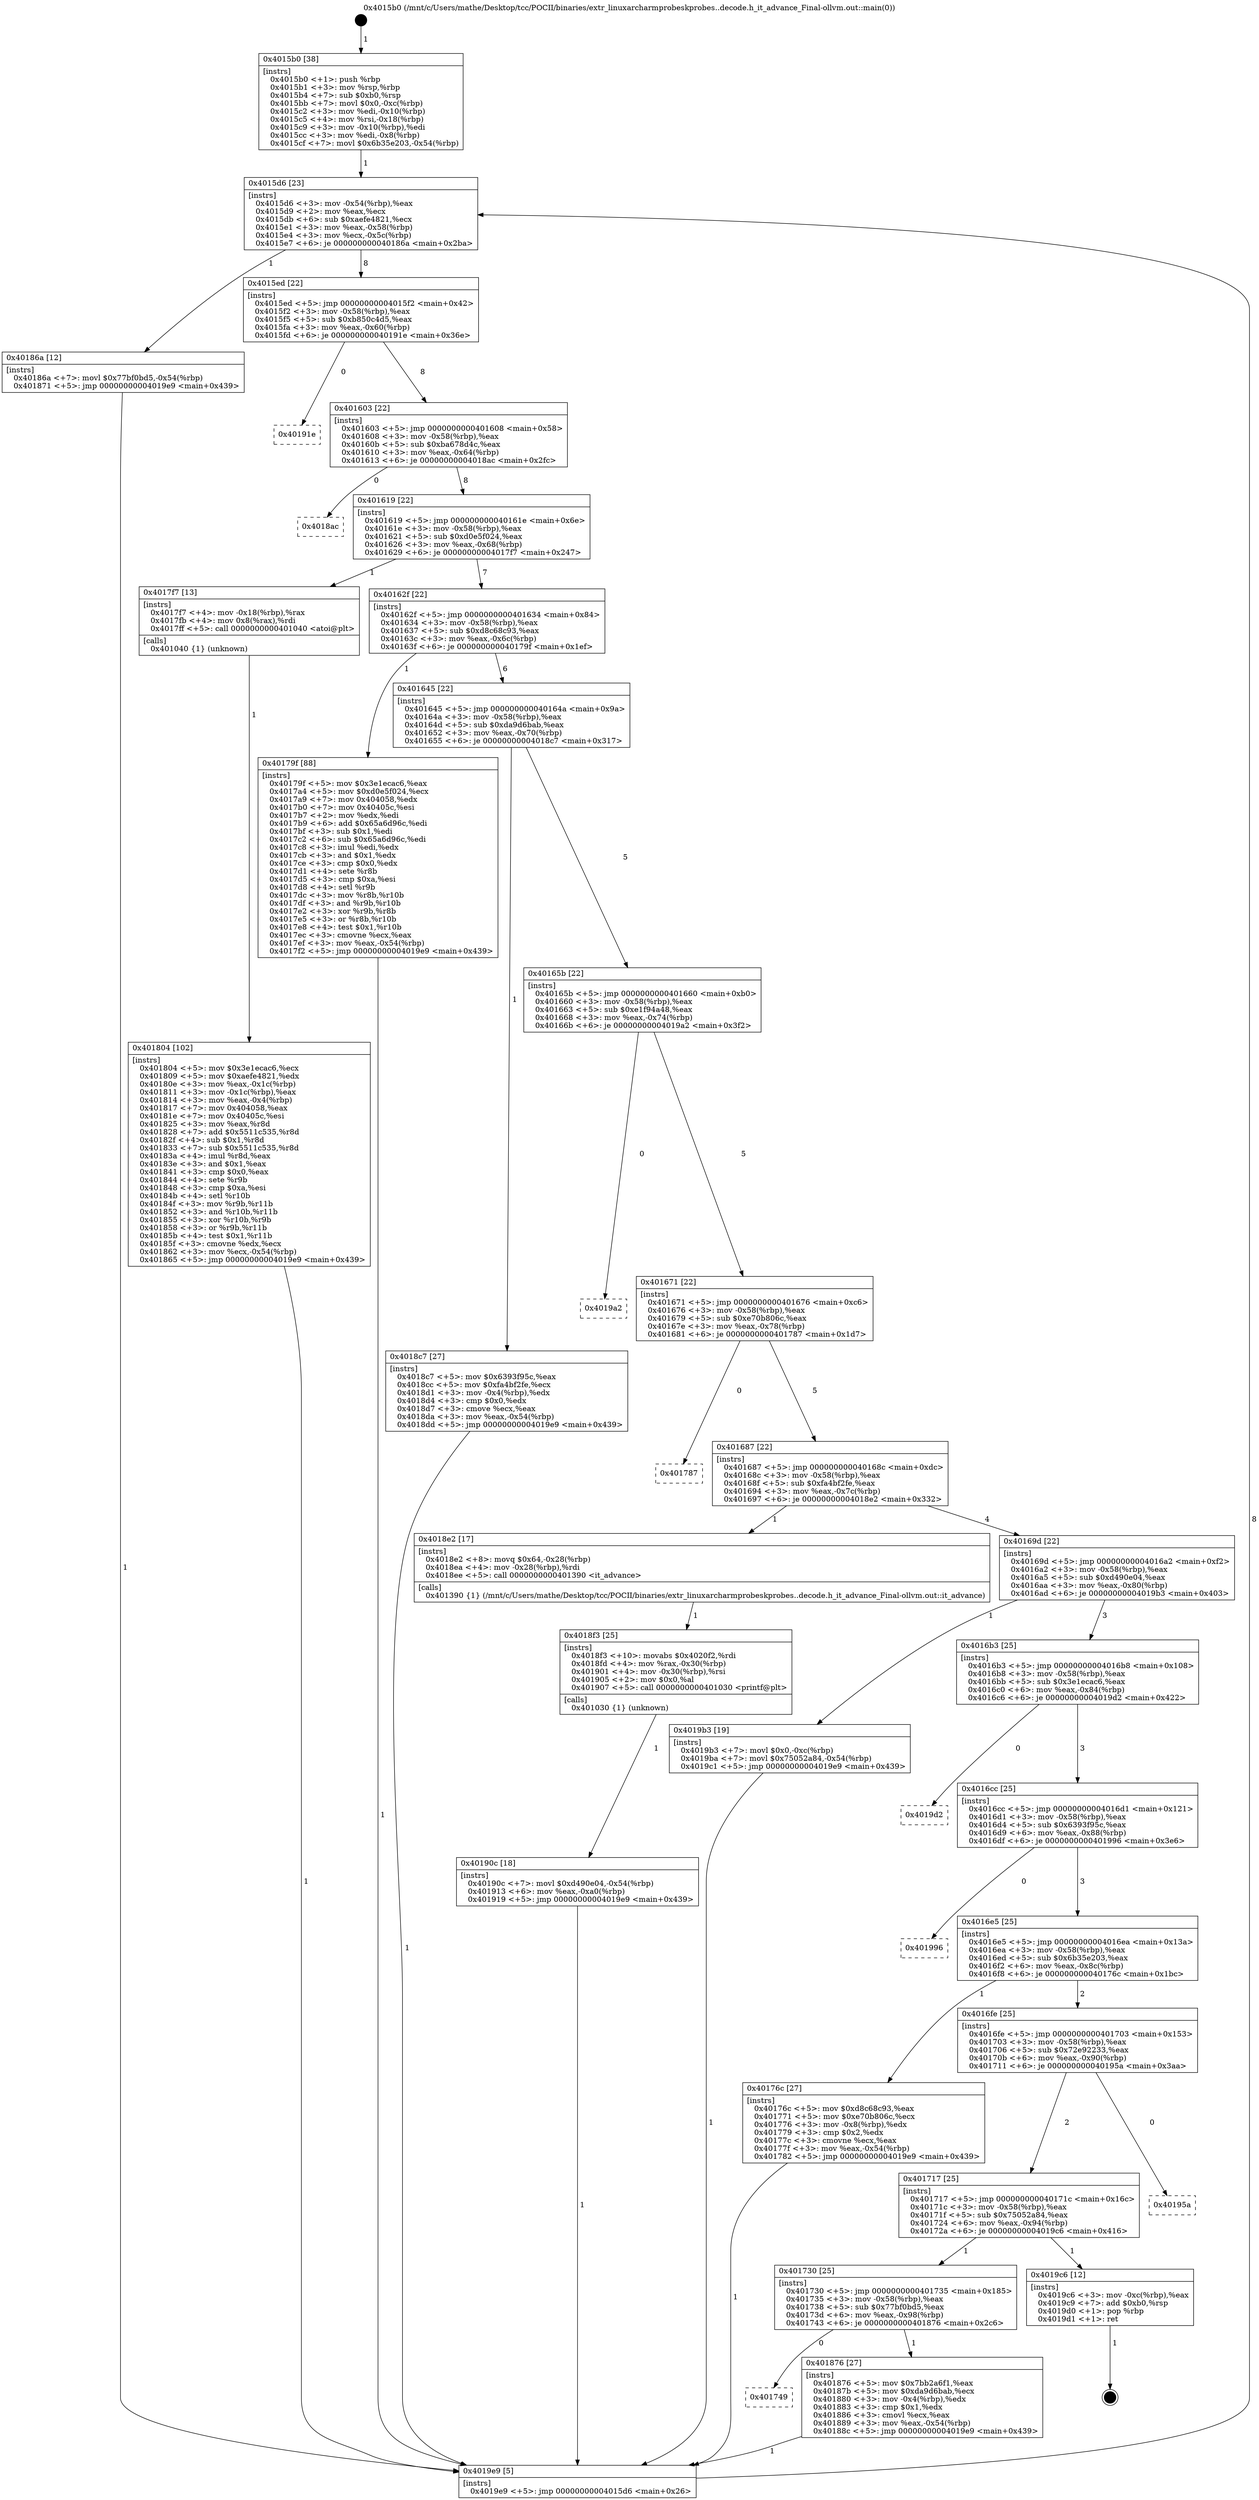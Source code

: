 digraph "0x4015b0" {
  label = "0x4015b0 (/mnt/c/Users/mathe/Desktop/tcc/POCII/binaries/extr_linuxarcharmprobeskprobes..decode.h_it_advance_Final-ollvm.out::main(0))"
  labelloc = "t"
  node[shape=record]

  Entry [label="",width=0.3,height=0.3,shape=circle,fillcolor=black,style=filled]
  "0x4015d6" [label="{
     0x4015d6 [23]\l
     | [instrs]\l
     &nbsp;&nbsp;0x4015d6 \<+3\>: mov -0x54(%rbp),%eax\l
     &nbsp;&nbsp;0x4015d9 \<+2\>: mov %eax,%ecx\l
     &nbsp;&nbsp;0x4015db \<+6\>: sub $0xaefe4821,%ecx\l
     &nbsp;&nbsp;0x4015e1 \<+3\>: mov %eax,-0x58(%rbp)\l
     &nbsp;&nbsp;0x4015e4 \<+3\>: mov %ecx,-0x5c(%rbp)\l
     &nbsp;&nbsp;0x4015e7 \<+6\>: je 000000000040186a \<main+0x2ba\>\l
  }"]
  "0x40186a" [label="{
     0x40186a [12]\l
     | [instrs]\l
     &nbsp;&nbsp;0x40186a \<+7\>: movl $0x77bf0bd5,-0x54(%rbp)\l
     &nbsp;&nbsp;0x401871 \<+5\>: jmp 00000000004019e9 \<main+0x439\>\l
  }"]
  "0x4015ed" [label="{
     0x4015ed [22]\l
     | [instrs]\l
     &nbsp;&nbsp;0x4015ed \<+5\>: jmp 00000000004015f2 \<main+0x42\>\l
     &nbsp;&nbsp;0x4015f2 \<+3\>: mov -0x58(%rbp),%eax\l
     &nbsp;&nbsp;0x4015f5 \<+5\>: sub $0xb850c4d5,%eax\l
     &nbsp;&nbsp;0x4015fa \<+3\>: mov %eax,-0x60(%rbp)\l
     &nbsp;&nbsp;0x4015fd \<+6\>: je 000000000040191e \<main+0x36e\>\l
  }"]
  Exit [label="",width=0.3,height=0.3,shape=circle,fillcolor=black,style=filled,peripheries=2]
  "0x40191e" [label="{
     0x40191e\l
  }", style=dashed]
  "0x401603" [label="{
     0x401603 [22]\l
     | [instrs]\l
     &nbsp;&nbsp;0x401603 \<+5\>: jmp 0000000000401608 \<main+0x58\>\l
     &nbsp;&nbsp;0x401608 \<+3\>: mov -0x58(%rbp),%eax\l
     &nbsp;&nbsp;0x40160b \<+5\>: sub $0xba678d4c,%eax\l
     &nbsp;&nbsp;0x401610 \<+3\>: mov %eax,-0x64(%rbp)\l
     &nbsp;&nbsp;0x401613 \<+6\>: je 00000000004018ac \<main+0x2fc\>\l
  }"]
  "0x40190c" [label="{
     0x40190c [18]\l
     | [instrs]\l
     &nbsp;&nbsp;0x40190c \<+7\>: movl $0xd490e04,-0x54(%rbp)\l
     &nbsp;&nbsp;0x401913 \<+6\>: mov %eax,-0xa0(%rbp)\l
     &nbsp;&nbsp;0x401919 \<+5\>: jmp 00000000004019e9 \<main+0x439\>\l
  }"]
  "0x4018ac" [label="{
     0x4018ac\l
  }", style=dashed]
  "0x401619" [label="{
     0x401619 [22]\l
     | [instrs]\l
     &nbsp;&nbsp;0x401619 \<+5\>: jmp 000000000040161e \<main+0x6e\>\l
     &nbsp;&nbsp;0x40161e \<+3\>: mov -0x58(%rbp),%eax\l
     &nbsp;&nbsp;0x401621 \<+5\>: sub $0xd0e5f024,%eax\l
     &nbsp;&nbsp;0x401626 \<+3\>: mov %eax,-0x68(%rbp)\l
     &nbsp;&nbsp;0x401629 \<+6\>: je 00000000004017f7 \<main+0x247\>\l
  }"]
  "0x4018f3" [label="{
     0x4018f3 [25]\l
     | [instrs]\l
     &nbsp;&nbsp;0x4018f3 \<+10\>: movabs $0x4020f2,%rdi\l
     &nbsp;&nbsp;0x4018fd \<+4\>: mov %rax,-0x30(%rbp)\l
     &nbsp;&nbsp;0x401901 \<+4\>: mov -0x30(%rbp),%rsi\l
     &nbsp;&nbsp;0x401905 \<+2\>: mov $0x0,%al\l
     &nbsp;&nbsp;0x401907 \<+5\>: call 0000000000401030 \<printf@plt\>\l
     | [calls]\l
     &nbsp;&nbsp;0x401030 \{1\} (unknown)\l
  }"]
  "0x4017f7" [label="{
     0x4017f7 [13]\l
     | [instrs]\l
     &nbsp;&nbsp;0x4017f7 \<+4\>: mov -0x18(%rbp),%rax\l
     &nbsp;&nbsp;0x4017fb \<+4\>: mov 0x8(%rax),%rdi\l
     &nbsp;&nbsp;0x4017ff \<+5\>: call 0000000000401040 \<atoi@plt\>\l
     | [calls]\l
     &nbsp;&nbsp;0x401040 \{1\} (unknown)\l
  }"]
  "0x40162f" [label="{
     0x40162f [22]\l
     | [instrs]\l
     &nbsp;&nbsp;0x40162f \<+5\>: jmp 0000000000401634 \<main+0x84\>\l
     &nbsp;&nbsp;0x401634 \<+3\>: mov -0x58(%rbp),%eax\l
     &nbsp;&nbsp;0x401637 \<+5\>: sub $0xd8c68c93,%eax\l
     &nbsp;&nbsp;0x40163c \<+3\>: mov %eax,-0x6c(%rbp)\l
     &nbsp;&nbsp;0x40163f \<+6\>: je 000000000040179f \<main+0x1ef\>\l
  }"]
  "0x401749" [label="{
     0x401749\l
  }", style=dashed]
  "0x40179f" [label="{
     0x40179f [88]\l
     | [instrs]\l
     &nbsp;&nbsp;0x40179f \<+5\>: mov $0x3e1ecac6,%eax\l
     &nbsp;&nbsp;0x4017a4 \<+5\>: mov $0xd0e5f024,%ecx\l
     &nbsp;&nbsp;0x4017a9 \<+7\>: mov 0x404058,%edx\l
     &nbsp;&nbsp;0x4017b0 \<+7\>: mov 0x40405c,%esi\l
     &nbsp;&nbsp;0x4017b7 \<+2\>: mov %edx,%edi\l
     &nbsp;&nbsp;0x4017b9 \<+6\>: add $0x65a6d96c,%edi\l
     &nbsp;&nbsp;0x4017bf \<+3\>: sub $0x1,%edi\l
     &nbsp;&nbsp;0x4017c2 \<+6\>: sub $0x65a6d96c,%edi\l
     &nbsp;&nbsp;0x4017c8 \<+3\>: imul %edi,%edx\l
     &nbsp;&nbsp;0x4017cb \<+3\>: and $0x1,%edx\l
     &nbsp;&nbsp;0x4017ce \<+3\>: cmp $0x0,%edx\l
     &nbsp;&nbsp;0x4017d1 \<+4\>: sete %r8b\l
     &nbsp;&nbsp;0x4017d5 \<+3\>: cmp $0xa,%esi\l
     &nbsp;&nbsp;0x4017d8 \<+4\>: setl %r9b\l
     &nbsp;&nbsp;0x4017dc \<+3\>: mov %r8b,%r10b\l
     &nbsp;&nbsp;0x4017df \<+3\>: and %r9b,%r10b\l
     &nbsp;&nbsp;0x4017e2 \<+3\>: xor %r9b,%r8b\l
     &nbsp;&nbsp;0x4017e5 \<+3\>: or %r8b,%r10b\l
     &nbsp;&nbsp;0x4017e8 \<+4\>: test $0x1,%r10b\l
     &nbsp;&nbsp;0x4017ec \<+3\>: cmovne %ecx,%eax\l
     &nbsp;&nbsp;0x4017ef \<+3\>: mov %eax,-0x54(%rbp)\l
     &nbsp;&nbsp;0x4017f2 \<+5\>: jmp 00000000004019e9 \<main+0x439\>\l
  }"]
  "0x401645" [label="{
     0x401645 [22]\l
     | [instrs]\l
     &nbsp;&nbsp;0x401645 \<+5\>: jmp 000000000040164a \<main+0x9a\>\l
     &nbsp;&nbsp;0x40164a \<+3\>: mov -0x58(%rbp),%eax\l
     &nbsp;&nbsp;0x40164d \<+5\>: sub $0xda9d6bab,%eax\l
     &nbsp;&nbsp;0x401652 \<+3\>: mov %eax,-0x70(%rbp)\l
     &nbsp;&nbsp;0x401655 \<+6\>: je 00000000004018c7 \<main+0x317\>\l
  }"]
  "0x401876" [label="{
     0x401876 [27]\l
     | [instrs]\l
     &nbsp;&nbsp;0x401876 \<+5\>: mov $0x7bb2a6f1,%eax\l
     &nbsp;&nbsp;0x40187b \<+5\>: mov $0xda9d6bab,%ecx\l
     &nbsp;&nbsp;0x401880 \<+3\>: mov -0x4(%rbp),%edx\l
     &nbsp;&nbsp;0x401883 \<+3\>: cmp $0x1,%edx\l
     &nbsp;&nbsp;0x401886 \<+3\>: cmovl %ecx,%eax\l
     &nbsp;&nbsp;0x401889 \<+3\>: mov %eax,-0x54(%rbp)\l
     &nbsp;&nbsp;0x40188c \<+5\>: jmp 00000000004019e9 \<main+0x439\>\l
  }"]
  "0x4018c7" [label="{
     0x4018c7 [27]\l
     | [instrs]\l
     &nbsp;&nbsp;0x4018c7 \<+5\>: mov $0x6393f95c,%eax\l
     &nbsp;&nbsp;0x4018cc \<+5\>: mov $0xfa4bf2fe,%ecx\l
     &nbsp;&nbsp;0x4018d1 \<+3\>: mov -0x4(%rbp),%edx\l
     &nbsp;&nbsp;0x4018d4 \<+3\>: cmp $0x0,%edx\l
     &nbsp;&nbsp;0x4018d7 \<+3\>: cmove %ecx,%eax\l
     &nbsp;&nbsp;0x4018da \<+3\>: mov %eax,-0x54(%rbp)\l
     &nbsp;&nbsp;0x4018dd \<+5\>: jmp 00000000004019e9 \<main+0x439\>\l
  }"]
  "0x40165b" [label="{
     0x40165b [22]\l
     | [instrs]\l
     &nbsp;&nbsp;0x40165b \<+5\>: jmp 0000000000401660 \<main+0xb0\>\l
     &nbsp;&nbsp;0x401660 \<+3\>: mov -0x58(%rbp),%eax\l
     &nbsp;&nbsp;0x401663 \<+5\>: sub $0xe1f94a48,%eax\l
     &nbsp;&nbsp;0x401668 \<+3\>: mov %eax,-0x74(%rbp)\l
     &nbsp;&nbsp;0x40166b \<+6\>: je 00000000004019a2 \<main+0x3f2\>\l
  }"]
  "0x401730" [label="{
     0x401730 [25]\l
     | [instrs]\l
     &nbsp;&nbsp;0x401730 \<+5\>: jmp 0000000000401735 \<main+0x185\>\l
     &nbsp;&nbsp;0x401735 \<+3\>: mov -0x58(%rbp),%eax\l
     &nbsp;&nbsp;0x401738 \<+5\>: sub $0x77bf0bd5,%eax\l
     &nbsp;&nbsp;0x40173d \<+6\>: mov %eax,-0x98(%rbp)\l
     &nbsp;&nbsp;0x401743 \<+6\>: je 0000000000401876 \<main+0x2c6\>\l
  }"]
  "0x4019a2" [label="{
     0x4019a2\l
  }", style=dashed]
  "0x401671" [label="{
     0x401671 [22]\l
     | [instrs]\l
     &nbsp;&nbsp;0x401671 \<+5\>: jmp 0000000000401676 \<main+0xc6\>\l
     &nbsp;&nbsp;0x401676 \<+3\>: mov -0x58(%rbp),%eax\l
     &nbsp;&nbsp;0x401679 \<+5\>: sub $0xe70b806c,%eax\l
     &nbsp;&nbsp;0x40167e \<+3\>: mov %eax,-0x78(%rbp)\l
     &nbsp;&nbsp;0x401681 \<+6\>: je 0000000000401787 \<main+0x1d7\>\l
  }"]
  "0x4019c6" [label="{
     0x4019c6 [12]\l
     | [instrs]\l
     &nbsp;&nbsp;0x4019c6 \<+3\>: mov -0xc(%rbp),%eax\l
     &nbsp;&nbsp;0x4019c9 \<+7\>: add $0xb0,%rsp\l
     &nbsp;&nbsp;0x4019d0 \<+1\>: pop %rbp\l
     &nbsp;&nbsp;0x4019d1 \<+1\>: ret\l
  }"]
  "0x401787" [label="{
     0x401787\l
  }", style=dashed]
  "0x401687" [label="{
     0x401687 [22]\l
     | [instrs]\l
     &nbsp;&nbsp;0x401687 \<+5\>: jmp 000000000040168c \<main+0xdc\>\l
     &nbsp;&nbsp;0x40168c \<+3\>: mov -0x58(%rbp),%eax\l
     &nbsp;&nbsp;0x40168f \<+5\>: sub $0xfa4bf2fe,%eax\l
     &nbsp;&nbsp;0x401694 \<+3\>: mov %eax,-0x7c(%rbp)\l
     &nbsp;&nbsp;0x401697 \<+6\>: je 00000000004018e2 \<main+0x332\>\l
  }"]
  "0x401717" [label="{
     0x401717 [25]\l
     | [instrs]\l
     &nbsp;&nbsp;0x401717 \<+5\>: jmp 000000000040171c \<main+0x16c\>\l
     &nbsp;&nbsp;0x40171c \<+3\>: mov -0x58(%rbp),%eax\l
     &nbsp;&nbsp;0x40171f \<+5\>: sub $0x75052a84,%eax\l
     &nbsp;&nbsp;0x401724 \<+6\>: mov %eax,-0x94(%rbp)\l
     &nbsp;&nbsp;0x40172a \<+6\>: je 00000000004019c6 \<main+0x416\>\l
  }"]
  "0x4018e2" [label="{
     0x4018e2 [17]\l
     | [instrs]\l
     &nbsp;&nbsp;0x4018e2 \<+8\>: movq $0x64,-0x28(%rbp)\l
     &nbsp;&nbsp;0x4018ea \<+4\>: mov -0x28(%rbp),%rdi\l
     &nbsp;&nbsp;0x4018ee \<+5\>: call 0000000000401390 \<it_advance\>\l
     | [calls]\l
     &nbsp;&nbsp;0x401390 \{1\} (/mnt/c/Users/mathe/Desktop/tcc/POCII/binaries/extr_linuxarcharmprobeskprobes..decode.h_it_advance_Final-ollvm.out::it_advance)\l
  }"]
  "0x40169d" [label="{
     0x40169d [22]\l
     | [instrs]\l
     &nbsp;&nbsp;0x40169d \<+5\>: jmp 00000000004016a2 \<main+0xf2\>\l
     &nbsp;&nbsp;0x4016a2 \<+3\>: mov -0x58(%rbp),%eax\l
     &nbsp;&nbsp;0x4016a5 \<+5\>: sub $0xd490e04,%eax\l
     &nbsp;&nbsp;0x4016aa \<+3\>: mov %eax,-0x80(%rbp)\l
     &nbsp;&nbsp;0x4016ad \<+6\>: je 00000000004019b3 \<main+0x403\>\l
  }"]
  "0x40195a" [label="{
     0x40195a\l
  }", style=dashed]
  "0x4019b3" [label="{
     0x4019b3 [19]\l
     | [instrs]\l
     &nbsp;&nbsp;0x4019b3 \<+7\>: movl $0x0,-0xc(%rbp)\l
     &nbsp;&nbsp;0x4019ba \<+7\>: movl $0x75052a84,-0x54(%rbp)\l
     &nbsp;&nbsp;0x4019c1 \<+5\>: jmp 00000000004019e9 \<main+0x439\>\l
  }"]
  "0x4016b3" [label="{
     0x4016b3 [25]\l
     | [instrs]\l
     &nbsp;&nbsp;0x4016b3 \<+5\>: jmp 00000000004016b8 \<main+0x108\>\l
     &nbsp;&nbsp;0x4016b8 \<+3\>: mov -0x58(%rbp),%eax\l
     &nbsp;&nbsp;0x4016bb \<+5\>: sub $0x3e1ecac6,%eax\l
     &nbsp;&nbsp;0x4016c0 \<+6\>: mov %eax,-0x84(%rbp)\l
     &nbsp;&nbsp;0x4016c6 \<+6\>: je 00000000004019d2 \<main+0x422\>\l
  }"]
  "0x401804" [label="{
     0x401804 [102]\l
     | [instrs]\l
     &nbsp;&nbsp;0x401804 \<+5\>: mov $0x3e1ecac6,%ecx\l
     &nbsp;&nbsp;0x401809 \<+5\>: mov $0xaefe4821,%edx\l
     &nbsp;&nbsp;0x40180e \<+3\>: mov %eax,-0x1c(%rbp)\l
     &nbsp;&nbsp;0x401811 \<+3\>: mov -0x1c(%rbp),%eax\l
     &nbsp;&nbsp;0x401814 \<+3\>: mov %eax,-0x4(%rbp)\l
     &nbsp;&nbsp;0x401817 \<+7\>: mov 0x404058,%eax\l
     &nbsp;&nbsp;0x40181e \<+7\>: mov 0x40405c,%esi\l
     &nbsp;&nbsp;0x401825 \<+3\>: mov %eax,%r8d\l
     &nbsp;&nbsp;0x401828 \<+7\>: add $0x5511c535,%r8d\l
     &nbsp;&nbsp;0x40182f \<+4\>: sub $0x1,%r8d\l
     &nbsp;&nbsp;0x401833 \<+7\>: sub $0x5511c535,%r8d\l
     &nbsp;&nbsp;0x40183a \<+4\>: imul %r8d,%eax\l
     &nbsp;&nbsp;0x40183e \<+3\>: and $0x1,%eax\l
     &nbsp;&nbsp;0x401841 \<+3\>: cmp $0x0,%eax\l
     &nbsp;&nbsp;0x401844 \<+4\>: sete %r9b\l
     &nbsp;&nbsp;0x401848 \<+3\>: cmp $0xa,%esi\l
     &nbsp;&nbsp;0x40184b \<+4\>: setl %r10b\l
     &nbsp;&nbsp;0x40184f \<+3\>: mov %r9b,%r11b\l
     &nbsp;&nbsp;0x401852 \<+3\>: and %r10b,%r11b\l
     &nbsp;&nbsp;0x401855 \<+3\>: xor %r10b,%r9b\l
     &nbsp;&nbsp;0x401858 \<+3\>: or %r9b,%r11b\l
     &nbsp;&nbsp;0x40185b \<+4\>: test $0x1,%r11b\l
     &nbsp;&nbsp;0x40185f \<+3\>: cmovne %edx,%ecx\l
     &nbsp;&nbsp;0x401862 \<+3\>: mov %ecx,-0x54(%rbp)\l
     &nbsp;&nbsp;0x401865 \<+5\>: jmp 00000000004019e9 \<main+0x439\>\l
  }"]
  "0x4019d2" [label="{
     0x4019d2\l
  }", style=dashed]
  "0x4016cc" [label="{
     0x4016cc [25]\l
     | [instrs]\l
     &nbsp;&nbsp;0x4016cc \<+5\>: jmp 00000000004016d1 \<main+0x121\>\l
     &nbsp;&nbsp;0x4016d1 \<+3\>: mov -0x58(%rbp),%eax\l
     &nbsp;&nbsp;0x4016d4 \<+5\>: sub $0x6393f95c,%eax\l
     &nbsp;&nbsp;0x4016d9 \<+6\>: mov %eax,-0x88(%rbp)\l
     &nbsp;&nbsp;0x4016df \<+6\>: je 0000000000401996 \<main+0x3e6\>\l
  }"]
  "0x4015b0" [label="{
     0x4015b0 [38]\l
     | [instrs]\l
     &nbsp;&nbsp;0x4015b0 \<+1\>: push %rbp\l
     &nbsp;&nbsp;0x4015b1 \<+3\>: mov %rsp,%rbp\l
     &nbsp;&nbsp;0x4015b4 \<+7\>: sub $0xb0,%rsp\l
     &nbsp;&nbsp;0x4015bb \<+7\>: movl $0x0,-0xc(%rbp)\l
     &nbsp;&nbsp;0x4015c2 \<+3\>: mov %edi,-0x10(%rbp)\l
     &nbsp;&nbsp;0x4015c5 \<+4\>: mov %rsi,-0x18(%rbp)\l
     &nbsp;&nbsp;0x4015c9 \<+3\>: mov -0x10(%rbp),%edi\l
     &nbsp;&nbsp;0x4015cc \<+3\>: mov %edi,-0x8(%rbp)\l
     &nbsp;&nbsp;0x4015cf \<+7\>: movl $0x6b35e203,-0x54(%rbp)\l
  }"]
  "0x401996" [label="{
     0x401996\l
  }", style=dashed]
  "0x4016e5" [label="{
     0x4016e5 [25]\l
     | [instrs]\l
     &nbsp;&nbsp;0x4016e5 \<+5\>: jmp 00000000004016ea \<main+0x13a\>\l
     &nbsp;&nbsp;0x4016ea \<+3\>: mov -0x58(%rbp),%eax\l
     &nbsp;&nbsp;0x4016ed \<+5\>: sub $0x6b35e203,%eax\l
     &nbsp;&nbsp;0x4016f2 \<+6\>: mov %eax,-0x8c(%rbp)\l
     &nbsp;&nbsp;0x4016f8 \<+6\>: je 000000000040176c \<main+0x1bc\>\l
  }"]
  "0x4019e9" [label="{
     0x4019e9 [5]\l
     | [instrs]\l
     &nbsp;&nbsp;0x4019e9 \<+5\>: jmp 00000000004015d6 \<main+0x26\>\l
  }"]
  "0x40176c" [label="{
     0x40176c [27]\l
     | [instrs]\l
     &nbsp;&nbsp;0x40176c \<+5\>: mov $0xd8c68c93,%eax\l
     &nbsp;&nbsp;0x401771 \<+5\>: mov $0xe70b806c,%ecx\l
     &nbsp;&nbsp;0x401776 \<+3\>: mov -0x8(%rbp),%edx\l
     &nbsp;&nbsp;0x401779 \<+3\>: cmp $0x2,%edx\l
     &nbsp;&nbsp;0x40177c \<+3\>: cmovne %ecx,%eax\l
     &nbsp;&nbsp;0x40177f \<+3\>: mov %eax,-0x54(%rbp)\l
     &nbsp;&nbsp;0x401782 \<+5\>: jmp 00000000004019e9 \<main+0x439\>\l
  }"]
  "0x4016fe" [label="{
     0x4016fe [25]\l
     | [instrs]\l
     &nbsp;&nbsp;0x4016fe \<+5\>: jmp 0000000000401703 \<main+0x153\>\l
     &nbsp;&nbsp;0x401703 \<+3\>: mov -0x58(%rbp),%eax\l
     &nbsp;&nbsp;0x401706 \<+5\>: sub $0x72e92233,%eax\l
     &nbsp;&nbsp;0x40170b \<+6\>: mov %eax,-0x90(%rbp)\l
     &nbsp;&nbsp;0x401711 \<+6\>: je 000000000040195a \<main+0x3aa\>\l
  }"]
  Entry -> "0x4015b0" [label=" 1"]
  "0x4015d6" -> "0x40186a" [label=" 1"]
  "0x4015d6" -> "0x4015ed" [label=" 8"]
  "0x4019c6" -> Exit [label=" 1"]
  "0x4015ed" -> "0x40191e" [label=" 0"]
  "0x4015ed" -> "0x401603" [label=" 8"]
  "0x4019b3" -> "0x4019e9" [label=" 1"]
  "0x401603" -> "0x4018ac" [label=" 0"]
  "0x401603" -> "0x401619" [label=" 8"]
  "0x40190c" -> "0x4019e9" [label=" 1"]
  "0x401619" -> "0x4017f7" [label=" 1"]
  "0x401619" -> "0x40162f" [label=" 7"]
  "0x4018f3" -> "0x40190c" [label=" 1"]
  "0x40162f" -> "0x40179f" [label=" 1"]
  "0x40162f" -> "0x401645" [label=" 6"]
  "0x4018e2" -> "0x4018f3" [label=" 1"]
  "0x401645" -> "0x4018c7" [label=" 1"]
  "0x401645" -> "0x40165b" [label=" 5"]
  "0x4018c7" -> "0x4019e9" [label=" 1"]
  "0x40165b" -> "0x4019a2" [label=" 0"]
  "0x40165b" -> "0x401671" [label=" 5"]
  "0x401730" -> "0x401749" [label=" 0"]
  "0x401671" -> "0x401787" [label=" 0"]
  "0x401671" -> "0x401687" [label=" 5"]
  "0x401730" -> "0x401876" [label=" 1"]
  "0x401687" -> "0x4018e2" [label=" 1"]
  "0x401687" -> "0x40169d" [label=" 4"]
  "0x401717" -> "0x401730" [label=" 1"]
  "0x40169d" -> "0x4019b3" [label=" 1"]
  "0x40169d" -> "0x4016b3" [label=" 3"]
  "0x401717" -> "0x4019c6" [label=" 1"]
  "0x4016b3" -> "0x4019d2" [label=" 0"]
  "0x4016b3" -> "0x4016cc" [label=" 3"]
  "0x4016fe" -> "0x401717" [label=" 2"]
  "0x4016cc" -> "0x401996" [label=" 0"]
  "0x4016cc" -> "0x4016e5" [label=" 3"]
  "0x4016fe" -> "0x40195a" [label=" 0"]
  "0x4016e5" -> "0x40176c" [label=" 1"]
  "0x4016e5" -> "0x4016fe" [label=" 2"]
  "0x40176c" -> "0x4019e9" [label=" 1"]
  "0x4015b0" -> "0x4015d6" [label=" 1"]
  "0x4019e9" -> "0x4015d6" [label=" 8"]
  "0x40179f" -> "0x4019e9" [label=" 1"]
  "0x4017f7" -> "0x401804" [label=" 1"]
  "0x401804" -> "0x4019e9" [label=" 1"]
  "0x40186a" -> "0x4019e9" [label=" 1"]
  "0x401876" -> "0x4019e9" [label=" 1"]
}

